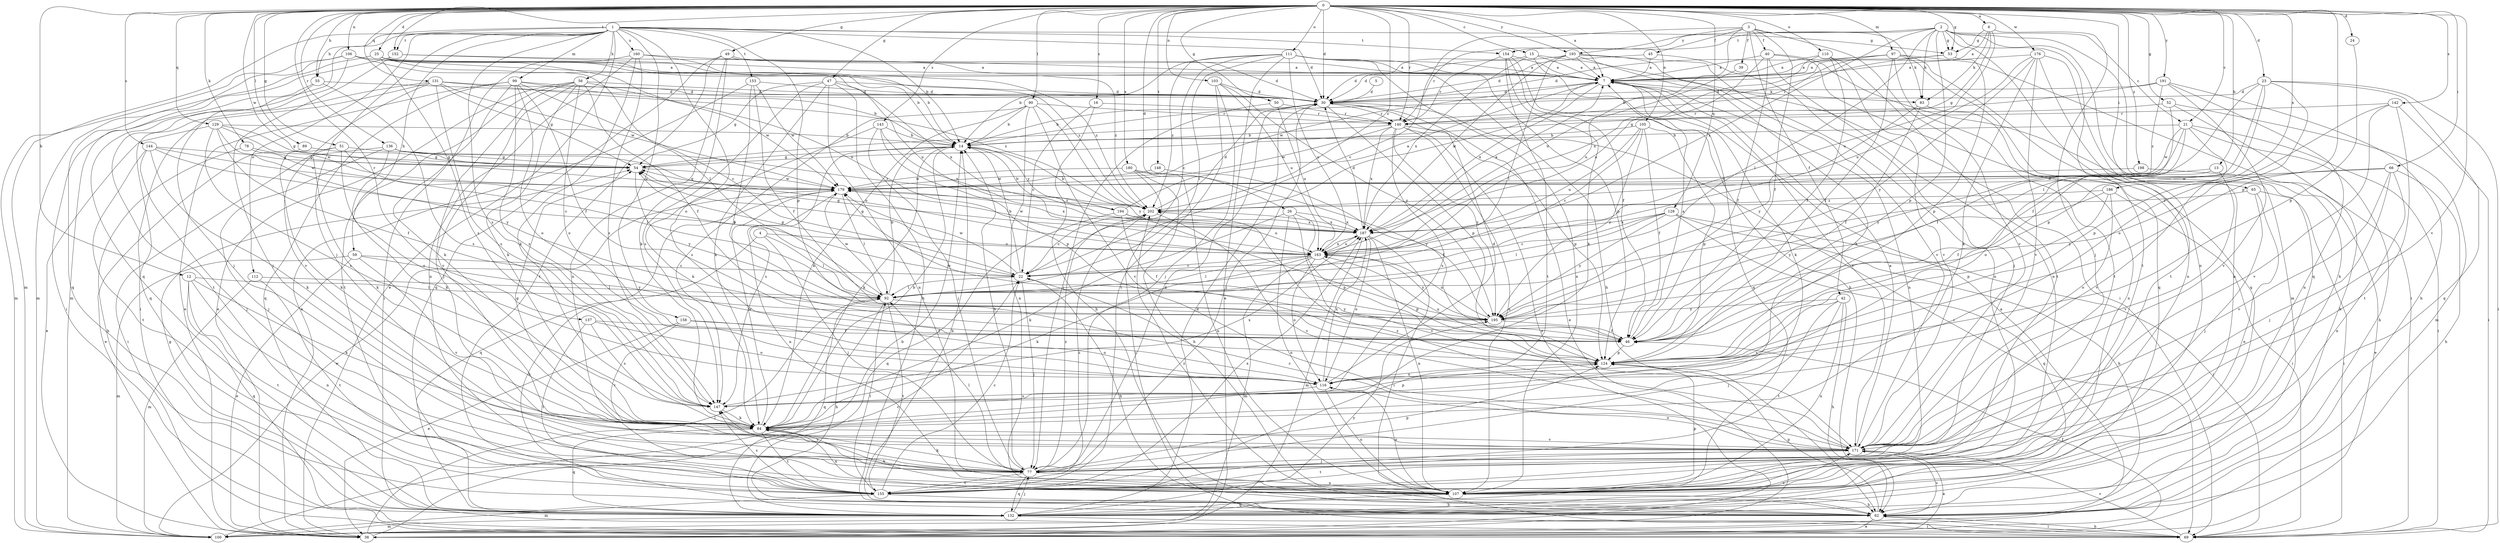 strict digraph  {
0;
1;
2;
3;
4;
5;
6;
7;
12;
13;
14;
15;
16;
21;
22;
23;
24;
25;
26;
30;
38;
39;
40;
42;
45;
46;
47;
49;
50;
51;
52;
53;
54;
55;
56;
59;
62;
65;
66;
69;
77;
78;
83;
84;
89;
90;
92;
97;
99;
100;
103;
105;
106;
107;
110;
111;
112;
116;
124;
128;
129;
131;
132;
136;
137;
140;
142;
143;
144;
147;
148;
152;
153;
154;
155;
158;
160;
163;
171;
176;
179;
180;
186;
187;
191;
193;
194;
195;
198;
202;
0 -> 6  [label=a];
0 -> 7  [label=a];
0 -> 12  [label=b];
0 -> 13  [label=b];
0 -> 15  [label=c];
0 -> 16  [label=c];
0 -> 21  [label=c];
0 -> 23  [label=d];
0 -> 24  [label=d];
0 -> 25  [label=d];
0 -> 26  [label=d];
0 -> 30  [label=d];
0 -> 47  [label=g];
0 -> 49  [label=g];
0 -> 50  [label=g];
0 -> 51  [label=g];
0 -> 52  [label=g];
0 -> 53  [label=g];
0 -> 55  [label=h];
0 -> 65  [label=i];
0 -> 66  [label=i];
0 -> 78  [label=k];
0 -> 89  [label=l];
0 -> 90  [label=l];
0 -> 97  [label=m];
0 -> 103  [label=n];
0 -> 105  [label=n];
0 -> 106  [label=n];
0 -> 110  [label=o];
0 -> 111  [label=o];
0 -> 124  [label=p];
0 -> 128  [label=q];
0 -> 129  [label=q];
0 -> 131  [label=q];
0 -> 136  [label=r];
0 -> 137  [label=r];
0 -> 140  [label=r];
0 -> 142  [label=s];
0 -> 143  [label=s];
0 -> 144  [label=s];
0 -> 148  [label=t];
0 -> 152  [label=t];
0 -> 171  [label=v];
0 -> 176  [label=w];
0 -> 179  [label=w];
0 -> 180  [label=x];
0 -> 186  [label=x];
0 -> 191  [label=y];
0 -> 193  [label=y];
0 -> 198  [label=z];
0 -> 202  [label=z];
1 -> 14  [label=b];
1 -> 30  [label=d];
1 -> 38  [label=e];
1 -> 53  [label=g];
1 -> 55  [label=h];
1 -> 56  [label=h];
1 -> 59  [label=h];
1 -> 77  [label=j];
1 -> 99  [label=m];
1 -> 100  [label=m];
1 -> 112  [label=o];
1 -> 116  [label=o];
1 -> 124  [label=p];
1 -> 132  [label=q];
1 -> 147  [label=s];
1 -> 152  [label=t];
1 -> 153  [label=t];
1 -> 154  [label=t];
1 -> 158  [label=u];
1 -> 160  [label=u];
2 -> 21  [label=c];
2 -> 53  [label=g];
2 -> 62  [label=h];
2 -> 83  [label=k];
2 -> 92  [label=l];
2 -> 107  [label=n];
2 -> 124  [label=p];
2 -> 132  [label=q];
2 -> 140  [label=r];
2 -> 154  [label=t];
2 -> 155  [label=t];
2 -> 187  [label=x];
3 -> 22  [label=c];
3 -> 39  [label=f];
3 -> 40  [label=f];
3 -> 42  [label=f];
3 -> 45  [label=f];
3 -> 46  [label=f];
3 -> 83  [label=k];
3 -> 163  [label=u];
3 -> 171  [label=v];
3 -> 193  [label=y];
4 -> 62  [label=h];
4 -> 77  [label=j];
4 -> 92  [label=l];
4 -> 163  [label=u];
5 -> 30  [label=d];
6 -> 7  [label=a];
6 -> 53  [label=g];
6 -> 54  [label=g];
6 -> 77  [label=j];
6 -> 83  [label=k];
6 -> 163  [label=u];
7 -> 30  [label=d];
7 -> 83  [label=k];
7 -> 84  [label=k];
7 -> 107  [label=n];
7 -> 171  [label=v];
7 -> 179  [label=w];
7 -> 187  [label=x];
7 -> 202  [label=z];
12 -> 84  [label=k];
12 -> 92  [label=l];
12 -> 107  [label=n];
12 -> 132  [label=q];
12 -> 155  [label=t];
13 -> 46  [label=f];
13 -> 171  [label=v];
13 -> 179  [label=w];
14 -> 54  [label=g];
14 -> 84  [label=k];
14 -> 147  [label=s];
14 -> 194  [label=y];
15 -> 7  [label=a];
15 -> 30  [label=d];
15 -> 69  [label=i];
15 -> 132  [label=q];
15 -> 187  [label=x];
16 -> 22  [label=c];
16 -> 62  [label=h];
16 -> 140  [label=r];
21 -> 14  [label=b];
21 -> 62  [label=h];
21 -> 69  [label=i];
21 -> 116  [label=o];
21 -> 171  [label=v];
21 -> 179  [label=w];
21 -> 195  [label=y];
22 -> 14  [label=b];
22 -> 54  [label=g];
22 -> 62  [label=h];
22 -> 77  [label=j];
22 -> 92  [label=l];
22 -> 179  [label=w];
23 -> 30  [label=d];
23 -> 46  [label=f];
23 -> 69  [label=i];
23 -> 92  [label=l];
23 -> 116  [label=o];
23 -> 124  [label=p];
23 -> 132  [label=q];
24 -> 124  [label=p];
25 -> 7  [label=a];
25 -> 14  [label=b];
25 -> 92  [label=l];
25 -> 100  [label=m];
25 -> 147  [label=s];
25 -> 163  [label=u];
25 -> 202  [label=z];
26 -> 84  [label=k];
26 -> 107  [label=n];
26 -> 124  [label=p];
26 -> 171  [label=v];
26 -> 187  [label=x];
30 -> 14  [label=b];
30 -> 38  [label=e];
30 -> 69  [label=i];
30 -> 77  [label=j];
30 -> 124  [label=p];
30 -> 140  [label=r];
38 -> 22  [label=c];
38 -> 46  [label=f];
38 -> 92  [label=l];
39 -> 163  [label=u];
40 -> 7  [label=a];
40 -> 46  [label=f];
40 -> 100  [label=m];
40 -> 107  [label=n];
40 -> 132  [label=q];
40 -> 163  [label=u];
42 -> 62  [label=h];
42 -> 77  [label=j];
42 -> 107  [label=n];
42 -> 147  [label=s];
42 -> 155  [label=t];
42 -> 195  [label=y];
45 -> 7  [label=a];
45 -> 30  [label=d];
45 -> 77  [label=j];
46 -> 7  [label=a];
46 -> 124  [label=p];
46 -> 179  [label=w];
47 -> 30  [label=d];
47 -> 54  [label=g];
47 -> 62  [label=h];
47 -> 84  [label=k];
47 -> 107  [label=n];
47 -> 147  [label=s];
47 -> 187  [label=x];
49 -> 7  [label=a];
49 -> 30  [label=d];
49 -> 84  [label=k];
49 -> 107  [label=n];
49 -> 132  [label=q];
49 -> 155  [label=t];
50 -> 77  [label=j];
50 -> 140  [label=r];
50 -> 163  [label=u];
51 -> 38  [label=e];
51 -> 54  [label=g];
51 -> 84  [label=k];
51 -> 92  [label=l];
51 -> 116  [label=o];
52 -> 46  [label=f];
52 -> 62  [label=h];
52 -> 100  [label=m];
52 -> 140  [label=r];
53 -> 7  [label=a];
53 -> 14  [label=b];
53 -> 124  [label=p];
54 -> 179  [label=w];
54 -> 195  [label=y];
55 -> 30  [label=d];
55 -> 69  [label=i];
55 -> 147  [label=s];
55 -> 155  [label=t];
56 -> 30  [label=d];
56 -> 38  [label=e];
56 -> 46  [label=f];
56 -> 77  [label=j];
56 -> 84  [label=k];
56 -> 116  [label=o];
56 -> 155  [label=t];
56 -> 171  [label=v];
56 -> 179  [label=w];
59 -> 22  [label=c];
59 -> 38  [label=e];
59 -> 100  [label=m];
59 -> 171  [label=v];
59 -> 195  [label=y];
62 -> 14  [label=b];
62 -> 38  [label=e];
62 -> 69  [label=i];
62 -> 124  [label=p];
62 -> 171  [label=v];
62 -> 202  [label=z];
65 -> 69  [label=i];
65 -> 77  [label=j];
65 -> 107  [label=n];
65 -> 202  [label=z];
66 -> 62  [label=h];
66 -> 77  [label=j];
66 -> 107  [label=n];
66 -> 171  [label=v];
66 -> 179  [label=w];
66 -> 195  [label=y];
69 -> 62  [label=h];
69 -> 171  [label=v];
77 -> 14  [label=b];
77 -> 30  [label=d];
77 -> 84  [label=k];
77 -> 92  [label=l];
77 -> 107  [label=n];
77 -> 124  [label=p];
77 -> 132  [label=q];
77 -> 147  [label=s];
77 -> 155  [label=t];
77 -> 202  [label=z];
78 -> 54  [label=g];
78 -> 62  [label=h];
78 -> 92  [label=l];
83 -> 46  [label=f];
83 -> 107  [label=n];
83 -> 195  [label=y];
84 -> 14  [label=b];
84 -> 54  [label=g];
84 -> 107  [label=n];
84 -> 132  [label=q];
84 -> 155  [label=t];
84 -> 171  [label=v];
84 -> 179  [label=w];
89 -> 54  [label=g];
89 -> 84  [label=k];
90 -> 14  [label=b];
90 -> 84  [label=k];
90 -> 107  [label=n];
90 -> 140  [label=r];
90 -> 147  [label=s];
90 -> 171  [label=v];
90 -> 195  [label=y];
92 -> 14  [label=b];
92 -> 62  [label=h];
92 -> 132  [label=q];
92 -> 155  [label=t];
92 -> 179  [label=w];
92 -> 195  [label=y];
97 -> 7  [label=a];
97 -> 30  [label=d];
97 -> 46  [label=f];
97 -> 69  [label=i];
97 -> 107  [label=n];
97 -> 132  [label=q];
97 -> 140  [label=r];
97 -> 155  [label=t];
99 -> 14  [label=b];
99 -> 22  [label=c];
99 -> 30  [label=d];
99 -> 38  [label=e];
99 -> 46  [label=f];
99 -> 84  [label=k];
99 -> 116  [label=o];
99 -> 132  [label=q];
99 -> 147  [label=s];
100 -> 7  [label=a];
100 -> 14  [label=b];
100 -> 179  [label=w];
103 -> 30  [label=d];
103 -> 77  [label=j];
103 -> 155  [label=t];
103 -> 163  [label=u];
103 -> 195  [label=y];
105 -> 14  [label=b];
105 -> 22  [label=c];
105 -> 46  [label=f];
105 -> 124  [label=p];
105 -> 163  [label=u];
105 -> 195  [label=y];
106 -> 7  [label=a];
106 -> 77  [label=j];
106 -> 100  [label=m];
106 -> 132  [label=q];
106 -> 163  [label=u];
106 -> 202  [label=z];
107 -> 62  [label=h];
107 -> 84  [label=k];
107 -> 116  [label=o];
107 -> 124  [label=p];
107 -> 132  [label=q];
110 -> 7  [label=a];
110 -> 46  [label=f];
110 -> 155  [label=t];
110 -> 171  [label=v];
110 -> 187  [label=x];
111 -> 7  [label=a];
111 -> 14  [label=b];
111 -> 22  [label=c];
111 -> 38  [label=e];
111 -> 62  [label=h];
111 -> 92  [label=l];
111 -> 107  [label=n];
111 -> 124  [label=p];
111 -> 163  [label=u];
111 -> 202  [label=z];
112 -> 92  [label=l];
112 -> 100  [label=m];
112 -> 155  [label=t];
116 -> 30  [label=d];
116 -> 107  [label=n];
116 -> 147  [label=s];
116 -> 187  [label=x];
124 -> 116  [label=o];
124 -> 163  [label=u];
128 -> 22  [label=c];
128 -> 62  [label=h];
128 -> 69  [label=i];
128 -> 92  [label=l];
128 -> 132  [label=q];
128 -> 187  [label=x];
128 -> 195  [label=y];
129 -> 14  [label=b];
129 -> 38  [label=e];
129 -> 46  [label=f];
129 -> 54  [label=g];
129 -> 147  [label=s];
129 -> 179  [label=w];
129 -> 195  [label=y];
131 -> 30  [label=d];
131 -> 54  [label=g];
131 -> 69  [label=i];
131 -> 132  [label=q];
131 -> 147  [label=s];
131 -> 171  [label=v];
131 -> 179  [label=w];
131 -> 202  [label=z];
132 -> 30  [label=d];
132 -> 54  [label=g];
132 -> 69  [label=i];
132 -> 77  [label=j];
132 -> 100  [label=m];
132 -> 171  [label=v];
132 -> 195  [label=y];
136 -> 54  [label=g];
136 -> 69  [label=i];
136 -> 77  [label=j];
136 -> 84  [label=k];
136 -> 163  [label=u];
136 -> 202  [label=z];
137 -> 46  [label=f];
137 -> 116  [label=o];
137 -> 147  [label=s];
137 -> 155  [label=t];
140 -> 14  [label=b];
140 -> 38  [label=e];
140 -> 107  [label=n];
140 -> 124  [label=p];
140 -> 147  [label=s];
140 -> 179  [label=w];
140 -> 187  [label=x];
140 -> 195  [label=y];
142 -> 69  [label=i];
142 -> 124  [label=p];
142 -> 140  [label=r];
142 -> 155  [label=t];
142 -> 171  [label=v];
143 -> 14  [label=b];
143 -> 77  [label=j];
143 -> 84  [label=k];
143 -> 124  [label=p];
143 -> 187  [label=x];
144 -> 22  [label=c];
144 -> 54  [label=g];
144 -> 77  [label=j];
144 -> 84  [label=k];
144 -> 155  [label=t];
144 -> 179  [label=w];
147 -> 84  [label=k];
147 -> 124  [label=p];
147 -> 187  [label=x];
148 -> 46  [label=f];
148 -> 179  [label=w];
152 -> 7  [label=a];
152 -> 14  [label=b];
152 -> 77  [label=j];
152 -> 100  [label=m];
153 -> 30  [label=d];
153 -> 38  [label=e];
153 -> 46  [label=f];
153 -> 124  [label=p];
153 -> 179  [label=w];
154 -> 7  [label=a];
154 -> 46  [label=f];
154 -> 62  [label=h];
154 -> 84  [label=k];
154 -> 140  [label=r];
154 -> 155  [label=t];
155 -> 22  [label=c];
155 -> 62  [label=h];
155 -> 92  [label=l];
155 -> 100  [label=m];
155 -> 147  [label=s];
155 -> 187  [label=x];
155 -> 202  [label=z];
158 -> 38  [label=e];
158 -> 46  [label=f];
158 -> 116  [label=o];
158 -> 171  [label=v];
160 -> 7  [label=a];
160 -> 69  [label=i];
160 -> 84  [label=k];
160 -> 107  [label=n];
160 -> 147  [label=s];
160 -> 202  [label=z];
163 -> 22  [label=c];
163 -> 54  [label=g];
163 -> 84  [label=k];
163 -> 92  [label=l];
163 -> 100  [label=m];
163 -> 116  [label=o];
163 -> 124  [label=p];
163 -> 187  [label=x];
163 -> 195  [label=y];
171 -> 7  [label=a];
171 -> 22  [label=c];
171 -> 38  [label=e];
171 -> 77  [label=j];
171 -> 116  [label=o];
171 -> 155  [label=t];
171 -> 202  [label=z];
176 -> 7  [label=a];
176 -> 84  [label=k];
176 -> 107  [label=n];
176 -> 155  [label=t];
176 -> 163  [label=u];
176 -> 171  [label=v];
176 -> 195  [label=y];
179 -> 54  [label=g];
179 -> 92  [label=l];
179 -> 107  [label=n];
179 -> 132  [label=q];
179 -> 187  [label=x];
179 -> 202  [label=z];
180 -> 62  [label=h];
180 -> 69  [label=i];
180 -> 107  [label=n];
180 -> 179  [label=w];
180 -> 195  [label=y];
186 -> 69  [label=i];
186 -> 116  [label=o];
186 -> 124  [label=p];
186 -> 195  [label=y];
186 -> 202  [label=z];
187 -> 7  [label=a];
187 -> 30  [label=d];
187 -> 54  [label=g];
187 -> 69  [label=i];
187 -> 100  [label=m];
187 -> 107  [label=n];
187 -> 116  [label=o];
187 -> 163  [label=u];
187 -> 179  [label=w];
191 -> 30  [label=d];
191 -> 54  [label=g];
191 -> 62  [label=h];
191 -> 107  [label=n];
191 -> 171  [label=v];
191 -> 202  [label=z];
193 -> 7  [label=a];
193 -> 30  [label=d];
193 -> 84  [label=k];
193 -> 92  [label=l];
193 -> 107  [label=n];
193 -> 171  [label=v];
193 -> 187  [label=x];
194 -> 7  [label=a];
194 -> 14  [label=b];
194 -> 46  [label=f];
194 -> 132  [label=q];
194 -> 163  [label=u];
194 -> 187  [label=x];
195 -> 46  [label=f];
195 -> 163  [label=u];
198 -> 38  [label=e];
198 -> 179  [label=w];
202 -> 14  [label=b];
202 -> 22  [label=c];
202 -> 30  [label=d];
202 -> 171  [label=v];
202 -> 187  [label=x];
}
